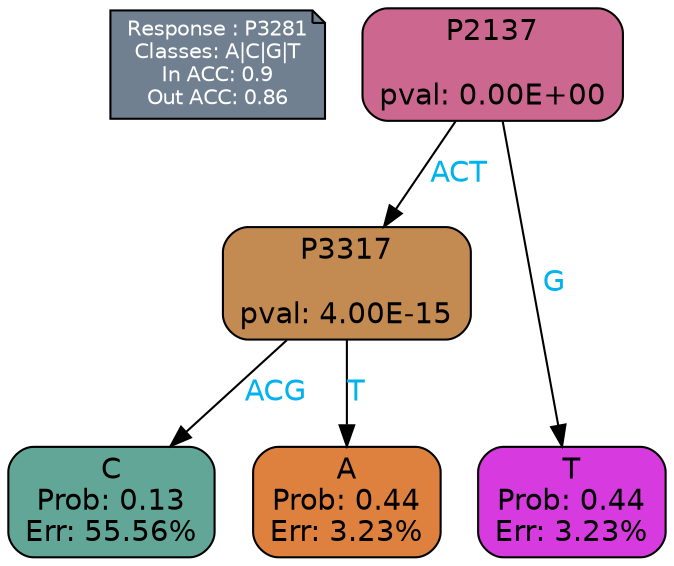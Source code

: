 digraph Tree {
node [shape=box, style="filled, rounded", color="black", fontname=helvetica] ;
graph [ranksep=equally, splines=polylines, bgcolor=transparent, dpi=600] ;
edge [fontname=helvetica] ;
LEGEND [label="Response : P3281
Classes: A|C|G|T
In ACC: 0.9
Out ACC: 0.86
",shape=note,align=left,style=filled,fillcolor="slategray",fontcolor="white",fontsize=10];1 [label="P2137

pval: 0.00E+00", fillcolor="#cc6790"] ;
2 [label="P3317

pval: 4.00E-15", fillcolor="#c38a52"] ;
3 [label="C
Prob: 0.13
Err: 55.56%", fillcolor="#62a698"] ;
4 [label="A
Prob: 0.44
Err: 3.23%", fillcolor="#df813e"] ;
5 [label="T
Prob: 0.44
Err: 3.23%", fillcolor="#d73bdf"] ;
1 -> 2 [label="ACT",fontcolor=deepskyblue2] ;
1 -> 5 [label="G",fontcolor=deepskyblue2] ;
2 -> 3 [label="ACG",fontcolor=deepskyblue2] ;
2 -> 4 [label="T",fontcolor=deepskyblue2] ;
{rank = same; 3;4;5;}{rank = same; LEGEND;1;}}